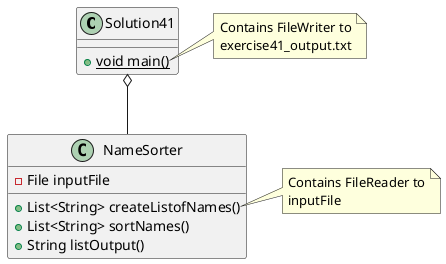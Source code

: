 @startuml
class Solution41 {
    +{static} void main()
}

class NameSorter {
    -File inputFile

    +List<String> createListofNames()
    +List<String> sortNames()
    +String listOutput()
}

note right of NameSorter::createListofNames()
    Contains FileReader to
    inputFile
end note

note right of Solution41::main
    Contains FileWriter to
    exercise41_output.txt
end note

Solution41 o-- NameSorter

@enduml